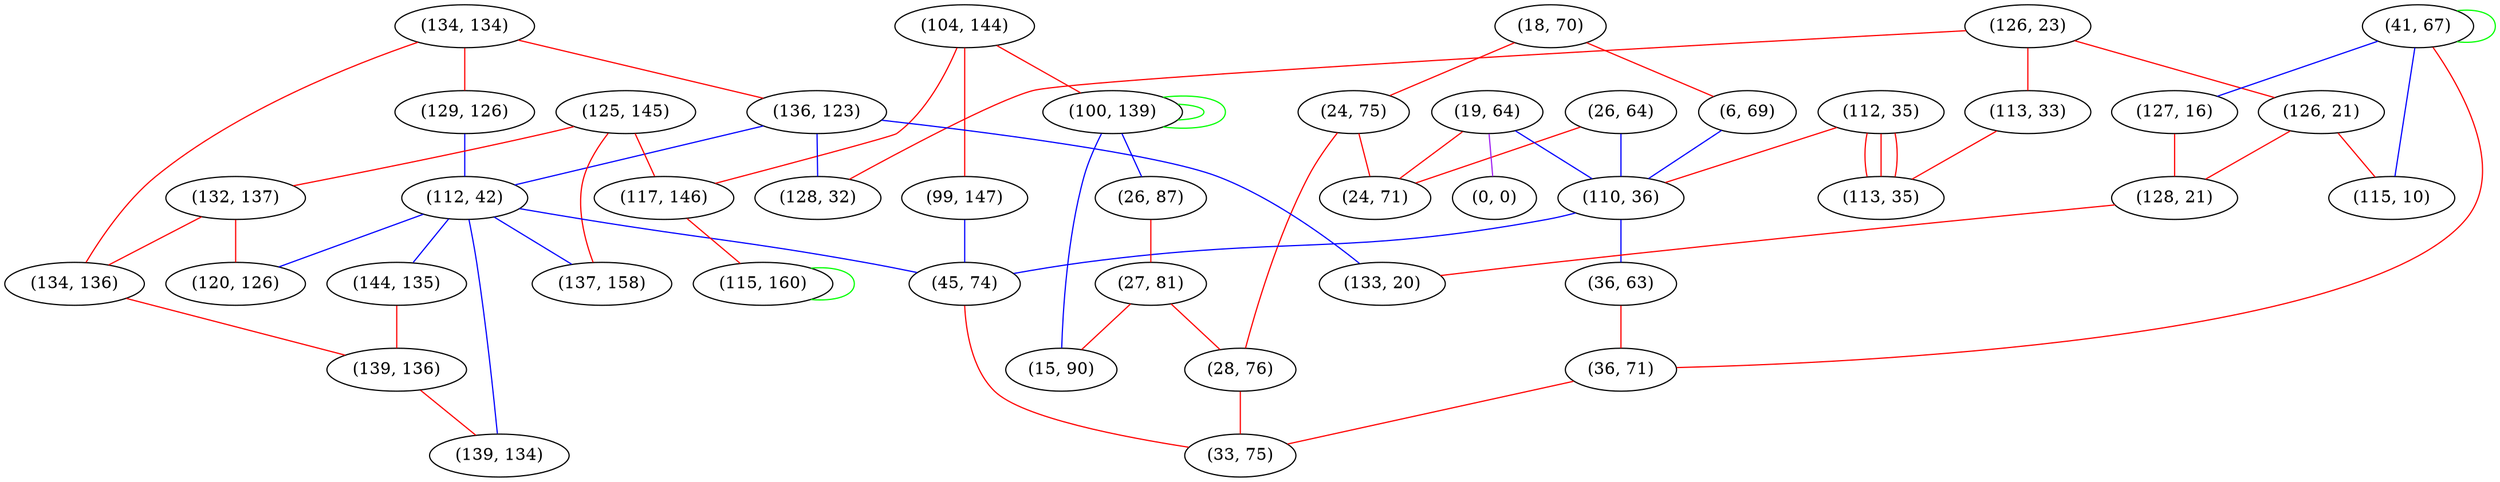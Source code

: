 graph "" {
"(134, 134)";
"(26, 64)";
"(126, 23)";
"(19, 64)";
"(18, 70)";
"(24, 75)";
"(104, 144)";
"(129, 126)";
"(136, 123)";
"(6, 69)";
"(125, 145)";
"(128, 32)";
"(132, 137)";
"(112, 42)";
"(24, 71)";
"(112, 35)";
"(41, 67)";
"(99, 147)";
"(144, 135)";
"(110, 36)";
"(117, 146)";
"(100, 139)";
"(120, 126)";
"(0, 0)";
"(126, 21)";
"(26, 87)";
"(127, 16)";
"(113, 33)";
"(27, 81)";
"(115, 160)";
"(128, 21)";
"(36, 63)";
"(28, 76)";
"(15, 90)";
"(36, 71)";
"(134, 136)";
"(139, 136)";
"(45, 74)";
"(115, 10)";
"(133, 20)";
"(113, 35)";
"(137, 158)";
"(33, 75)";
"(139, 134)";
"(134, 134)" -- "(136, 123)"  [color=red, key=0, weight=1];
"(134, 134)" -- "(129, 126)"  [color=red, key=0, weight=1];
"(134, 134)" -- "(134, 136)"  [color=red, key=0, weight=1];
"(26, 64)" -- "(110, 36)"  [color=blue, key=0, weight=3];
"(26, 64)" -- "(24, 71)"  [color=red, key=0, weight=1];
"(126, 23)" -- "(128, 32)"  [color=red, key=0, weight=1];
"(126, 23)" -- "(113, 33)"  [color=red, key=0, weight=1];
"(126, 23)" -- "(126, 21)"  [color=red, key=0, weight=1];
"(19, 64)" -- "(110, 36)"  [color=blue, key=0, weight=3];
"(19, 64)" -- "(0, 0)"  [color=purple, key=0, weight=4];
"(19, 64)" -- "(24, 71)"  [color=red, key=0, weight=1];
"(18, 70)" -- "(24, 75)"  [color=red, key=0, weight=1];
"(18, 70)" -- "(6, 69)"  [color=red, key=0, weight=1];
"(24, 75)" -- "(24, 71)"  [color=red, key=0, weight=1];
"(24, 75)" -- "(28, 76)"  [color=red, key=0, weight=1];
"(104, 144)" -- "(117, 146)"  [color=red, key=0, weight=1];
"(104, 144)" -- "(99, 147)"  [color=red, key=0, weight=1];
"(104, 144)" -- "(100, 139)"  [color=red, key=0, weight=1];
"(129, 126)" -- "(112, 42)"  [color=blue, key=0, weight=3];
"(136, 123)" -- "(133, 20)"  [color=blue, key=0, weight=3];
"(136, 123)" -- "(128, 32)"  [color=blue, key=0, weight=3];
"(136, 123)" -- "(112, 42)"  [color=blue, key=0, weight=3];
"(6, 69)" -- "(110, 36)"  [color=blue, key=0, weight=3];
"(125, 145)" -- "(137, 158)"  [color=red, key=0, weight=1];
"(125, 145)" -- "(132, 137)"  [color=red, key=0, weight=1];
"(125, 145)" -- "(117, 146)"  [color=red, key=0, weight=1];
"(132, 137)" -- "(134, 136)"  [color=red, key=0, weight=1];
"(132, 137)" -- "(120, 126)"  [color=red, key=0, weight=1];
"(112, 42)" -- "(120, 126)"  [color=blue, key=0, weight=3];
"(112, 42)" -- "(137, 158)"  [color=blue, key=0, weight=3];
"(112, 42)" -- "(144, 135)"  [color=blue, key=0, weight=3];
"(112, 42)" -- "(45, 74)"  [color=blue, key=0, weight=3];
"(112, 42)" -- "(139, 134)"  [color=blue, key=0, weight=3];
"(112, 35)" -- "(110, 36)"  [color=red, key=0, weight=1];
"(112, 35)" -- "(113, 35)"  [color=red, key=0, weight=1];
"(112, 35)" -- "(113, 35)"  [color=red, key=1, weight=1];
"(112, 35)" -- "(113, 35)"  [color=red, key=2, weight=1];
"(41, 67)" -- "(36, 71)"  [color=red, key=0, weight=1];
"(41, 67)" -- "(41, 67)"  [color=green, key=0, weight=2];
"(41, 67)" -- "(127, 16)"  [color=blue, key=0, weight=3];
"(41, 67)" -- "(115, 10)"  [color=blue, key=0, weight=3];
"(99, 147)" -- "(45, 74)"  [color=blue, key=0, weight=3];
"(144, 135)" -- "(139, 136)"  [color=red, key=0, weight=1];
"(110, 36)" -- "(36, 63)"  [color=blue, key=0, weight=3];
"(110, 36)" -- "(45, 74)"  [color=blue, key=0, weight=3];
"(117, 146)" -- "(115, 160)"  [color=red, key=0, weight=1];
"(100, 139)" -- "(26, 87)"  [color=blue, key=0, weight=3];
"(100, 139)" -- "(15, 90)"  [color=blue, key=0, weight=3];
"(100, 139)" -- "(100, 139)"  [color=green, key=0, weight=2];
"(100, 139)" -- "(100, 139)"  [color=green, key=1, weight=2];
"(126, 21)" -- "(128, 21)"  [color=red, key=0, weight=1];
"(126, 21)" -- "(115, 10)"  [color=red, key=0, weight=1];
"(26, 87)" -- "(27, 81)"  [color=red, key=0, weight=1];
"(127, 16)" -- "(128, 21)"  [color=red, key=0, weight=1];
"(113, 33)" -- "(113, 35)"  [color=red, key=0, weight=1];
"(27, 81)" -- "(28, 76)"  [color=red, key=0, weight=1];
"(27, 81)" -- "(15, 90)"  [color=red, key=0, weight=1];
"(115, 160)" -- "(115, 160)"  [color=green, key=0, weight=2];
"(128, 21)" -- "(133, 20)"  [color=red, key=0, weight=1];
"(36, 63)" -- "(36, 71)"  [color=red, key=0, weight=1];
"(28, 76)" -- "(33, 75)"  [color=red, key=0, weight=1];
"(36, 71)" -- "(33, 75)"  [color=red, key=0, weight=1];
"(134, 136)" -- "(139, 136)"  [color=red, key=0, weight=1];
"(139, 136)" -- "(139, 134)"  [color=red, key=0, weight=1];
"(45, 74)" -- "(33, 75)"  [color=red, key=0, weight=1];
}
